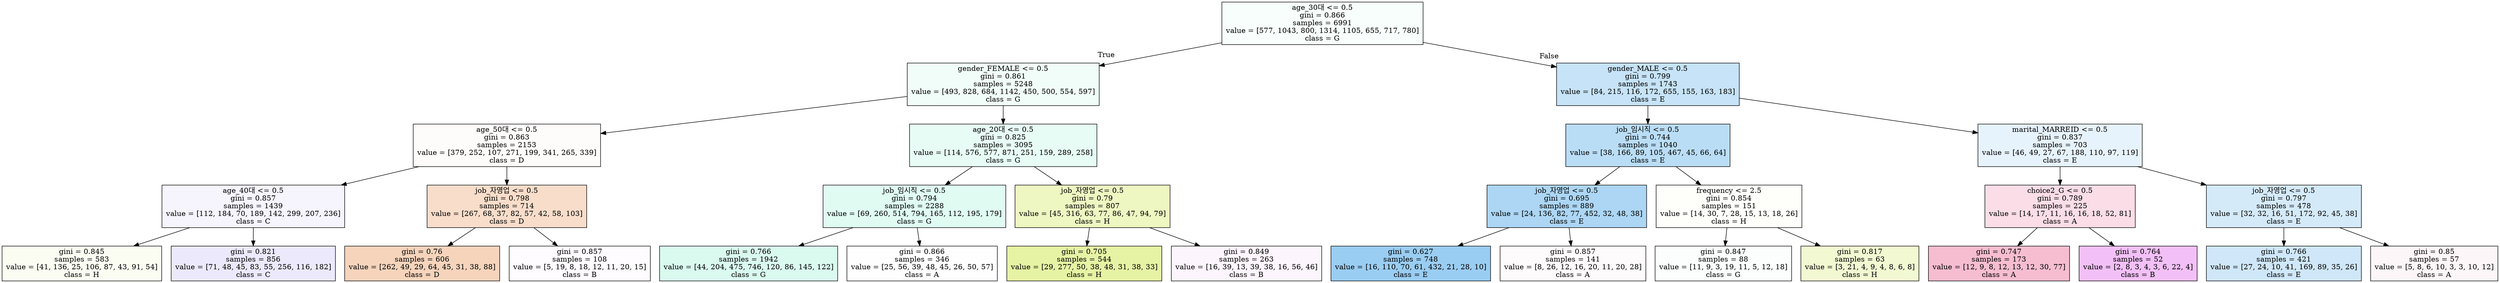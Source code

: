 digraph Tree {
node [shape=box, style="filled", color="black"] ;
0 [label="age_30대 <= 0.5\ngini = 0.866\nsamples = 6991\nvalue = [577, 1043, 800, 1314, 1105, 655, 717, 780]\nclass = G", fillcolor="#39e5ac09"] ;
1 [label="gender_FEMALE <= 0.5\ngini = 0.861\nsamples = 5248\nvalue = [493, 828, 684, 1142, 450, 500, 554, 597]\nclass = G", fillcolor="#39e5ac12"] ;
0 -> 1 [labeldistance=2.5, labelangle=45, headlabel="True"] ;
2 [label="age_50대 <= 0.5\ngini = 0.863\nsamples = 2153\nvalue = [379, 252, 107, 271, 199, 341, 265, 339]\nclass = D", fillcolor="#e5813905"] ;
1 -> 2 ;
3 [label="age_40대 <= 0.5\ngini = 0.857\nsamples = 1439\nvalue = [112, 184, 70, 189, 142, 299, 207, 236]\nclass = C", fillcolor="#5639e50d"] ;
2 -> 3 ;
4 [label="gini = 0.845\nsamples = 583\nvalue = [41, 136, 25, 106, 87, 43, 91, 54]\nclass = H", fillcolor="#c8e53910"] ;
3 -> 4 ;
5 [label="gini = 0.821\nsamples = 856\nvalue = [71, 48, 45, 83, 55, 256, 116, 182]\nclass = C", fillcolor="#5639e51c"] ;
3 -> 5 ;
6 [label="job_자영업 <= 0.5\ngini = 0.798\nsamples = 714\nvalue = [267, 68, 37, 82, 57, 42, 58, 103]\nclass = D", fillcolor="#e5813944"] ;
2 -> 6 ;
7 [label="gini = 0.76\nsamples = 606\nvalue = [262, 49, 29, 64, 45, 31, 38, 88]\nclass = D", fillcolor="#e5813956"] ;
6 -> 7 ;
8 [label="gini = 0.857\nsamples = 108\nvalue = [5, 19, 8, 18, 12, 11, 20, 15]\nclass = B", fillcolor="#d739e503"] ;
6 -> 8 ;
9 [label="age_20대 <= 0.5\ngini = 0.825\nsamples = 3095\nvalue = [114, 576, 577, 871, 251, 159, 289, 258]\nclass = G", fillcolor="#39e5ac1e"] ;
1 -> 9 ;
10 [label="job_임시직 <= 0.5\ngini = 0.794\nsamples = 2288\nvalue = [69, 260, 514, 794, 165, 112, 195, 179]\nclass = G", fillcolor="#39e5ac28"] ;
9 -> 10 ;
11 [label="gini = 0.766\nsamples = 1942\nvalue = [44, 204, 475, 746, 120, 86, 145, 122]\nclass = G", fillcolor="#39e5ac2f"] ;
10 -> 11 ;
12 [label="gini = 0.866\nsamples = 346\nvalue = [25, 56, 39, 48, 45, 26, 50, 57]\nclass = A", fillcolor="#e5397201"] ;
10 -> 12 ;
13 [label="job_자영업 <= 0.5\ngini = 0.79\nsamples = 807\nvalue = [45, 316, 63, 77, 86, 47, 94, 79]\nclass = H", fillcolor="#c8e5394f"] ;
9 -> 13 ;
14 [label="gini = 0.705\nsamples = 544\nvalue = [29, 277, 50, 38, 48, 31, 38, 33]\nclass = H", fillcolor="#c8e53975"] ;
13 -> 14 ;
15 [label="gini = 0.849\nsamples = 263\nvalue = [16, 39, 13, 39, 38, 16, 56, 46]\nclass = B", fillcolor="#d739e50c"] ;
13 -> 15 ;
16 [label="gender_MALE <= 0.5\ngini = 0.799\nsamples = 1743\nvalue = [84, 215, 116, 172, 655, 155, 163, 183]\nclass = E", fillcolor="#399de549"] ;
0 -> 16 [labeldistance=2.5, labelangle=-45, headlabel="False"] ;
17 [label="job_임시직 <= 0.5\ngini = 0.744\nsamples = 1040\nvalue = [38, 166, 89, 105, 467, 45, 66, 64]\nclass = E", fillcolor="#399de558"] ;
16 -> 17 ;
18 [label="job_자영업 <= 0.5\ngini = 0.695\nsamples = 889\nvalue = [24, 136, 82, 77, 452, 32, 48, 38]\nclass = E", fillcolor="#399de56b"] ;
17 -> 18 ;
19 [label="gini = 0.627\nsamples = 748\nvalue = [16, 110, 70, 61, 432, 21, 28, 10]\nclass = E", fillcolor="#399de581"] ;
18 -> 19 ;
20 [label="gini = 0.857\nsamples = 141\nvalue = [8, 26, 12, 16, 20, 11, 20, 28]\nclass = A", fillcolor="#e5397204"] ;
18 -> 20 ;
21 [label="frequency <= 2.5\ngini = 0.854\nsamples = 151\nvalue = [14, 30, 7, 28, 15, 13, 18, 26]\nclass = H", fillcolor="#c8e53904"] ;
17 -> 21 ;
22 [label="gini = 0.847\nsamples = 88\nvalue = [11, 9, 3, 19, 11, 5, 12, 18]\nclass = G", fillcolor="#39e5ac04"] ;
21 -> 22 ;
23 [label="gini = 0.817\nsamples = 63\nvalue = [3, 21, 4, 9, 4, 8, 6, 8]\nclass = H", fillcolor="#c8e53939"] ;
21 -> 23 ;
24 [label="marital_MARREID <= 0.5\ngini = 0.837\nsamples = 703\nvalue = [46, 49, 27, 67, 188, 110, 97, 119]\nclass = E", fillcolor="#399de51e"] ;
16 -> 24 ;
25 [label="choice2_G <= 0.5\ngini = 0.789\nsamples = 225\nvalue = [14, 17, 11, 16, 16, 18, 52, 81]\nclass = A", fillcolor="#e539722b"] ;
24 -> 25 ;
26 [label="gini = 0.747\nsamples = 173\nvalue = [12, 9, 8, 12, 13, 12, 30, 77]\nclass = A", fillcolor="#e5397254"] ;
25 -> 26 ;
27 [label="gini = 0.764\nsamples = 52\nvalue = [2, 8, 3, 4, 3, 6, 22, 4]\nclass = B", fillcolor="#d739e551"] ;
25 -> 27 ;
28 [label="job_자영업 <= 0.5\ngini = 0.797\nsamples = 478\nvalue = [32, 32, 16, 51, 172, 92, 45, 38]\nclass = E", fillcolor="#399de535"] ;
24 -> 28 ;
29 [label="gini = 0.766\nsamples = 421\nvalue = [27, 24, 10, 41, 169, 89, 35, 26]\nclass = E", fillcolor="#399de53d"] ;
28 -> 29 ;
30 [label="gini = 0.85\nsamples = 57\nvalue = [5, 8, 6, 10, 3, 3, 10, 12]\nclass = A", fillcolor="#e539720b"] ;
28 -> 30 ;
}
